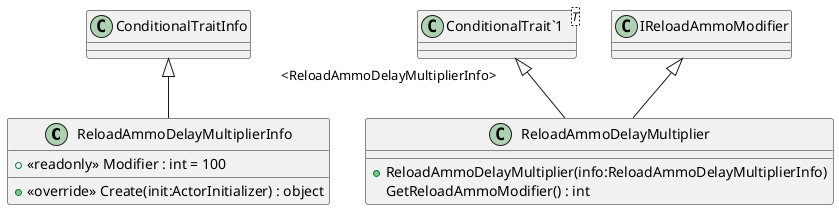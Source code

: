 @startuml
class ReloadAmmoDelayMultiplierInfo {
    + <<readonly>> Modifier : int = 100
    + <<override>> Create(init:ActorInitializer) : object
}
class ReloadAmmoDelayMultiplier {
    + ReloadAmmoDelayMultiplier(info:ReloadAmmoDelayMultiplierInfo)
    GetReloadAmmoModifier() : int
}
class "ConditionalTrait`1"<T> {
}
ConditionalTraitInfo <|-- ReloadAmmoDelayMultiplierInfo
"ConditionalTrait`1" "<ReloadAmmoDelayMultiplierInfo>" <|-- ReloadAmmoDelayMultiplier
IReloadAmmoModifier <|-- ReloadAmmoDelayMultiplier
@enduml
